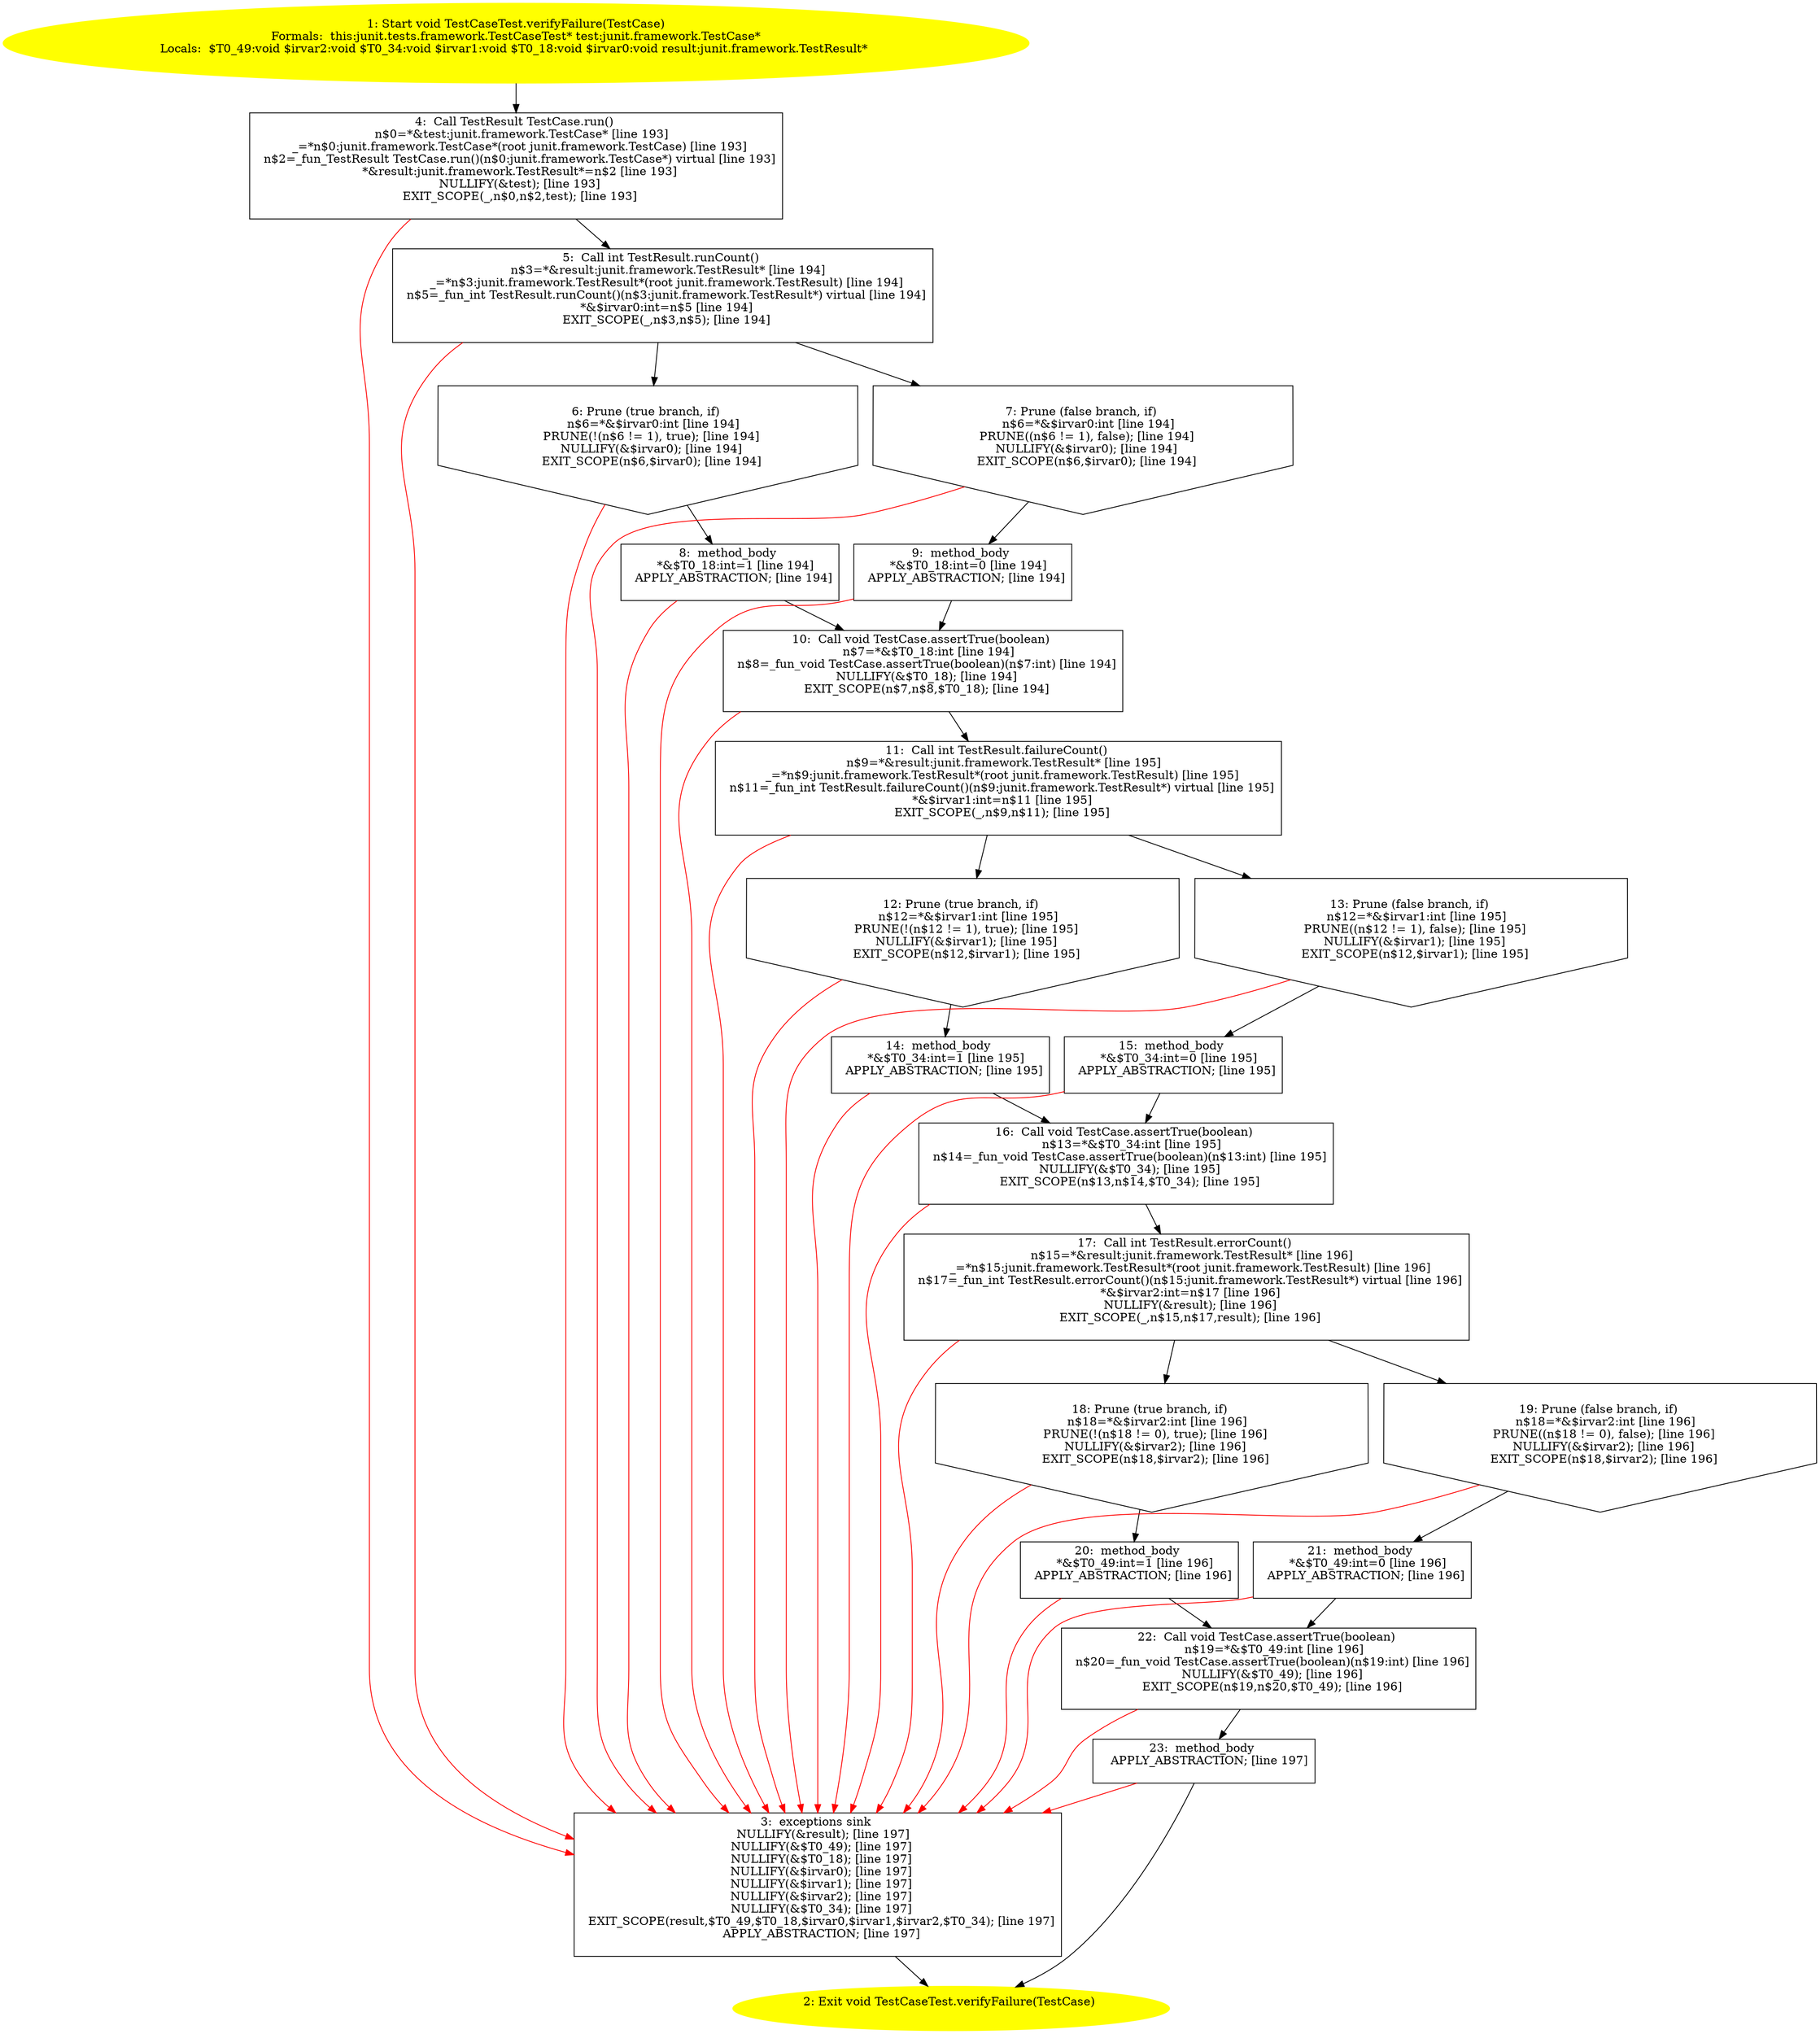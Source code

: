 /* @generated */
digraph cfg {
"junit.tests.framework.TestCaseTest.verifyFailure(junit.framework.TestCase):void.f77b74b11139a60f4644b34c99b85961_1" [label="1: Start void TestCaseTest.verifyFailure(TestCase)\nFormals:  this:junit.tests.framework.TestCaseTest* test:junit.framework.TestCase*\nLocals:  $T0_49:void $irvar2:void $T0_34:void $irvar1:void $T0_18:void $irvar0:void result:junit.framework.TestResult* \n  " color=yellow style=filled]
	

	 "junit.tests.framework.TestCaseTest.verifyFailure(junit.framework.TestCase):void.f77b74b11139a60f4644b34c99b85961_1" -> "junit.tests.framework.TestCaseTest.verifyFailure(junit.framework.TestCase):void.f77b74b11139a60f4644b34c99b85961_4" ;
"junit.tests.framework.TestCaseTest.verifyFailure(junit.framework.TestCase):void.f77b74b11139a60f4644b34c99b85961_2" [label="2: Exit void TestCaseTest.verifyFailure(TestCase) \n  " color=yellow style=filled]
	

"junit.tests.framework.TestCaseTest.verifyFailure(junit.framework.TestCase):void.f77b74b11139a60f4644b34c99b85961_3" [label="3:  exceptions sink \n   NULLIFY(&result); [line 197]\n  NULLIFY(&$T0_49); [line 197]\n  NULLIFY(&$T0_18); [line 197]\n  NULLIFY(&$irvar0); [line 197]\n  NULLIFY(&$irvar1); [line 197]\n  NULLIFY(&$irvar2); [line 197]\n  NULLIFY(&$T0_34); [line 197]\n  EXIT_SCOPE(result,$T0_49,$T0_18,$irvar0,$irvar1,$irvar2,$T0_34); [line 197]\n  APPLY_ABSTRACTION; [line 197]\n " shape="box"]
	

	 "junit.tests.framework.TestCaseTest.verifyFailure(junit.framework.TestCase):void.f77b74b11139a60f4644b34c99b85961_3" -> "junit.tests.framework.TestCaseTest.verifyFailure(junit.framework.TestCase):void.f77b74b11139a60f4644b34c99b85961_2" ;
"junit.tests.framework.TestCaseTest.verifyFailure(junit.framework.TestCase):void.f77b74b11139a60f4644b34c99b85961_4" [label="4:  Call TestResult TestCase.run() \n   n$0=*&test:junit.framework.TestCase* [line 193]\n  _=*n$0:junit.framework.TestCase*(root junit.framework.TestCase) [line 193]\n  n$2=_fun_TestResult TestCase.run()(n$0:junit.framework.TestCase*) virtual [line 193]\n  *&result:junit.framework.TestResult*=n$2 [line 193]\n  NULLIFY(&test); [line 193]\n  EXIT_SCOPE(_,n$0,n$2,test); [line 193]\n " shape="box"]
	

	 "junit.tests.framework.TestCaseTest.verifyFailure(junit.framework.TestCase):void.f77b74b11139a60f4644b34c99b85961_4" -> "junit.tests.framework.TestCaseTest.verifyFailure(junit.framework.TestCase):void.f77b74b11139a60f4644b34c99b85961_5" ;
	 "junit.tests.framework.TestCaseTest.verifyFailure(junit.framework.TestCase):void.f77b74b11139a60f4644b34c99b85961_4" -> "junit.tests.framework.TestCaseTest.verifyFailure(junit.framework.TestCase):void.f77b74b11139a60f4644b34c99b85961_3" [color="red" ];
"junit.tests.framework.TestCaseTest.verifyFailure(junit.framework.TestCase):void.f77b74b11139a60f4644b34c99b85961_5" [label="5:  Call int TestResult.runCount() \n   n$3=*&result:junit.framework.TestResult* [line 194]\n  _=*n$3:junit.framework.TestResult*(root junit.framework.TestResult) [line 194]\n  n$5=_fun_int TestResult.runCount()(n$3:junit.framework.TestResult*) virtual [line 194]\n  *&$irvar0:int=n$5 [line 194]\n  EXIT_SCOPE(_,n$3,n$5); [line 194]\n " shape="box"]
	

	 "junit.tests.framework.TestCaseTest.verifyFailure(junit.framework.TestCase):void.f77b74b11139a60f4644b34c99b85961_5" -> "junit.tests.framework.TestCaseTest.verifyFailure(junit.framework.TestCase):void.f77b74b11139a60f4644b34c99b85961_6" ;
	 "junit.tests.framework.TestCaseTest.verifyFailure(junit.framework.TestCase):void.f77b74b11139a60f4644b34c99b85961_5" -> "junit.tests.framework.TestCaseTest.verifyFailure(junit.framework.TestCase):void.f77b74b11139a60f4644b34c99b85961_7" ;
	 "junit.tests.framework.TestCaseTest.verifyFailure(junit.framework.TestCase):void.f77b74b11139a60f4644b34c99b85961_5" -> "junit.tests.framework.TestCaseTest.verifyFailure(junit.framework.TestCase):void.f77b74b11139a60f4644b34c99b85961_3" [color="red" ];
"junit.tests.framework.TestCaseTest.verifyFailure(junit.framework.TestCase):void.f77b74b11139a60f4644b34c99b85961_6" [label="6: Prune (true branch, if) \n   n$6=*&$irvar0:int [line 194]\n  PRUNE(!(n$6 != 1), true); [line 194]\n  NULLIFY(&$irvar0); [line 194]\n  EXIT_SCOPE(n$6,$irvar0); [line 194]\n " shape="invhouse"]
	

	 "junit.tests.framework.TestCaseTest.verifyFailure(junit.framework.TestCase):void.f77b74b11139a60f4644b34c99b85961_6" -> "junit.tests.framework.TestCaseTest.verifyFailure(junit.framework.TestCase):void.f77b74b11139a60f4644b34c99b85961_8" ;
	 "junit.tests.framework.TestCaseTest.verifyFailure(junit.framework.TestCase):void.f77b74b11139a60f4644b34c99b85961_6" -> "junit.tests.framework.TestCaseTest.verifyFailure(junit.framework.TestCase):void.f77b74b11139a60f4644b34c99b85961_3" [color="red" ];
"junit.tests.framework.TestCaseTest.verifyFailure(junit.framework.TestCase):void.f77b74b11139a60f4644b34c99b85961_7" [label="7: Prune (false branch, if) \n   n$6=*&$irvar0:int [line 194]\n  PRUNE((n$6 != 1), false); [line 194]\n  NULLIFY(&$irvar0); [line 194]\n  EXIT_SCOPE(n$6,$irvar0); [line 194]\n " shape="invhouse"]
	

	 "junit.tests.framework.TestCaseTest.verifyFailure(junit.framework.TestCase):void.f77b74b11139a60f4644b34c99b85961_7" -> "junit.tests.framework.TestCaseTest.verifyFailure(junit.framework.TestCase):void.f77b74b11139a60f4644b34c99b85961_9" ;
	 "junit.tests.framework.TestCaseTest.verifyFailure(junit.framework.TestCase):void.f77b74b11139a60f4644b34c99b85961_7" -> "junit.tests.framework.TestCaseTest.verifyFailure(junit.framework.TestCase):void.f77b74b11139a60f4644b34c99b85961_3" [color="red" ];
"junit.tests.framework.TestCaseTest.verifyFailure(junit.framework.TestCase):void.f77b74b11139a60f4644b34c99b85961_8" [label="8:  method_body \n   *&$T0_18:int=1 [line 194]\n  APPLY_ABSTRACTION; [line 194]\n " shape="box"]
	

	 "junit.tests.framework.TestCaseTest.verifyFailure(junit.framework.TestCase):void.f77b74b11139a60f4644b34c99b85961_8" -> "junit.tests.framework.TestCaseTest.verifyFailure(junit.framework.TestCase):void.f77b74b11139a60f4644b34c99b85961_10" ;
	 "junit.tests.framework.TestCaseTest.verifyFailure(junit.framework.TestCase):void.f77b74b11139a60f4644b34c99b85961_8" -> "junit.tests.framework.TestCaseTest.verifyFailure(junit.framework.TestCase):void.f77b74b11139a60f4644b34c99b85961_3" [color="red" ];
"junit.tests.framework.TestCaseTest.verifyFailure(junit.framework.TestCase):void.f77b74b11139a60f4644b34c99b85961_9" [label="9:  method_body \n   *&$T0_18:int=0 [line 194]\n  APPLY_ABSTRACTION; [line 194]\n " shape="box"]
	

	 "junit.tests.framework.TestCaseTest.verifyFailure(junit.framework.TestCase):void.f77b74b11139a60f4644b34c99b85961_9" -> "junit.tests.framework.TestCaseTest.verifyFailure(junit.framework.TestCase):void.f77b74b11139a60f4644b34c99b85961_10" ;
	 "junit.tests.framework.TestCaseTest.verifyFailure(junit.framework.TestCase):void.f77b74b11139a60f4644b34c99b85961_9" -> "junit.tests.framework.TestCaseTest.verifyFailure(junit.framework.TestCase):void.f77b74b11139a60f4644b34c99b85961_3" [color="red" ];
"junit.tests.framework.TestCaseTest.verifyFailure(junit.framework.TestCase):void.f77b74b11139a60f4644b34c99b85961_10" [label="10:  Call void TestCase.assertTrue(boolean) \n   n$7=*&$T0_18:int [line 194]\n  n$8=_fun_void TestCase.assertTrue(boolean)(n$7:int) [line 194]\n  NULLIFY(&$T0_18); [line 194]\n  EXIT_SCOPE(n$7,n$8,$T0_18); [line 194]\n " shape="box"]
	

	 "junit.tests.framework.TestCaseTest.verifyFailure(junit.framework.TestCase):void.f77b74b11139a60f4644b34c99b85961_10" -> "junit.tests.framework.TestCaseTest.verifyFailure(junit.framework.TestCase):void.f77b74b11139a60f4644b34c99b85961_11" ;
	 "junit.tests.framework.TestCaseTest.verifyFailure(junit.framework.TestCase):void.f77b74b11139a60f4644b34c99b85961_10" -> "junit.tests.framework.TestCaseTest.verifyFailure(junit.framework.TestCase):void.f77b74b11139a60f4644b34c99b85961_3" [color="red" ];
"junit.tests.framework.TestCaseTest.verifyFailure(junit.framework.TestCase):void.f77b74b11139a60f4644b34c99b85961_11" [label="11:  Call int TestResult.failureCount() \n   n$9=*&result:junit.framework.TestResult* [line 195]\n  _=*n$9:junit.framework.TestResult*(root junit.framework.TestResult) [line 195]\n  n$11=_fun_int TestResult.failureCount()(n$9:junit.framework.TestResult*) virtual [line 195]\n  *&$irvar1:int=n$11 [line 195]\n  EXIT_SCOPE(_,n$9,n$11); [line 195]\n " shape="box"]
	

	 "junit.tests.framework.TestCaseTest.verifyFailure(junit.framework.TestCase):void.f77b74b11139a60f4644b34c99b85961_11" -> "junit.tests.framework.TestCaseTest.verifyFailure(junit.framework.TestCase):void.f77b74b11139a60f4644b34c99b85961_12" ;
	 "junit.tests.framework.TestCaseTest.verifyFailure(junit.framework.TestCase):void.f77b74b11139a60f4644b34c99b85961_11" -> "junit.tests.framework.TestCaseTest.verifyFailure(junit.framework.TestCase):void.f77b74b11139a60f4644b34c99b85961_13" ;
	 "junit.tests.framework.TestCaseTest.verifyFailure(junit.framework.TestCase):void.f77b74b11139a60f4644b34c99b85961_11" -> "junit.tests.framework.TestCaseTest.verifyFailure(junit.framework.TestCase):void.f77b74b11139a60f4644b34c99b85961_3" [color="red" ];
"junit.tests.framework.TestCaseTest.verifyFailure(junit.framework.TestCase):void.f77b74b11139a60f4644b34c99b85961_12" [label="12: Prune (true branch, if) \n   n$12=*&$irvar1:int [line 195]\n  PRUNE(!(n$12 != 1), true); [line 195]\n  NULLIFY(&$irvar1); [line 195]\n  EXIT_SCOPE(n$12,$irvar1); [line 195]\n " shape="invhouse"]
	

	 "junit.tests.framework.TestCaseTest.verifyFailure(junit.framework.TestCase):void.f77b74b11139a60f4644b34c99b85961_12" -> "junit.tests.framework.TestCaseTest.verifyFailure(junit.framework.TestCase):void.f77b74b11139a60f4644b34c99b85961_14" ;
	 "junit.tests.framework.TestCaseTest.verifyFailure(junit.framework.TestCase):void.f77b74b11139a60f4644b34c99b85961_12" -> "junit.tests.framework.TestCaseTest.verifyFailure(junit.framework.TestCase):void.f77b74b11139a60f4644b34c99b85961_3" [color="red" ];
"junit.tests.framework.TestCaseTest.verifyFailure(junit.framework.TestCase):void.f77b74b11139a60f4644b34c99b85961_13" [label="13: Prune (false branch, if) \n   n$12=*&$irvar1:int [line 195]\n  PRUNE((n$12 != 1), false); [line 195]\n  NULLIFY(&$irvar1); [line 195]\n  EXIT_SCOPE(n$12,$irvar1); [line 195]\n " shape="invhouse"]
	

	 "junit.tests.framework.TestCaseTest.verifyFailure(junit.framework.TestCase):void.f77b74b11139a60f4644b34c99b85961_13" -> "junit.tests.framework.TestCaseTest.verifyFailure(junit.framework.TestCase):void.f77b74b11139a60f4644b34c99b85961_15" ;
	 "junit.tests.framework.TestCaseTest.verifyFailure(junit.framework.TestCase):void.f77b74b11139a60f4644b34c99b85961_13" -> "junit.tests.framework.TestCaseTest.verifyFailure(junit.framework.TestCase):void.f77b74b11139a60f4644b34c99b85961_3" [color="red" ];
"junit.tests.framework.TestCaseTest.verifyFailure(junit.framework.TestCase):void.f77b74b11139a60f4644b34c99b85961_14" [label="14:  method_body \n   *&$T0_34:int=1 [line 195]\n  APPLY_ABSTRACTION; [line 195]\n " shape="box"]
	

	 "junit.tests.framework.TestCaseTest.verifyFailure(junit.framework.TestCase):void.f77b74b11139a60f4644b34c99b85961_14" -> "junit.tests.framework.TestCaseTest.verifyFailure(junit.framework.TestCase):void.f77b74b11139a60f4644b34c99b85961_16" ;
	 "junit.tests.framework.TestCaseTest.verifyFailure(junit.framework.TestCase):void.f77b74b11139a60f4644b34c99b85961_14" -> "junit.tests.framework.TestCaseTest.verifyFailure(junit.framework.TestCase):void.f77b74b11139a60f4644b34c99b85961_3" [color="red" ];
"junit.tests.framework.TestCaseTest.verifyFailure(junit.framework.TestCase):void.f77b74b11139a60f4644b34c99b85961_15" [label="15:  method_body \n   *&$T0_34:int=0 [line 195]\n  APPLY_ABSTRACTION; [line 195]\n " shape="box"]
	

	 "junit.tests.framework.TestCaseTest.verifyFailure(junit.framework.TestCase):void.f77b74b11139a60f4644b34c99b85961_15" -> "junit.tests.framework.TestCaseTest.verifyFailure(junit.framework.TestCase):void.f77b74b11139a60f4644b34c99b85961_16" ;
	 "junit.tests.framework.TestCaseTest.verifyFailure(junit.framework.TestCase):void.f77b74b11139a60f4644b34c99b85961_15" -> "junit.tests.framework.TestCaseTest.verifyFailure(junit.framework.TestCase):void.f77b74b11139a60f4644b34c99b85961_3" [color="red" ];
"junit.tests.framework.TestCaseTest.verifyFailure(junit.framework.TestCase):void.f77b74b11139a60f4644b34c99b85961_16" [label="16:  Call void TestCase.assertTrue(boolean) \n   n$13=*&$T0_34:int [line 195]\n  n$14=_fun_void TestCase.assertTrue(boolean)(n$13:int) [line 195]\n  NULLIFY(&$T0_34); [line 195]\n  EXIT_SCOPE(n$13,n$14,$T0_34); [line 195]\n " shape="box"]
	

	 "junit.tests.framework.TestCaseTest.verifyFailure(junit.framework.TestCase):void.f77b74b11139a60f4644b34c99b85961_16" -> "junit.tests.framework.TestCaseTest.verifyFailure(junit.framework.TestCase):void.f77b74b11139a60f4644b34c99b85961_17" ;
	 "junit.tests.framework.TestCaseTest.verifyFailure(junit.framework.TestCase):void.f77b74b11139a60f4644b34c99b85961_16" -> "junit.tests.framework.TestCaseTest.verifyFailure(junit.framework.TestCase):void.f77b74b11139a60f4644b34c99b85961_3" [color="red" ];
"junit.tests.framework.TestCaseTest.verifyFailure(junit.framework.TestCase):void.f77b74b11139a60f4644b34c99b85961_17" [label="17:  Call int TestResult.errorCount() \n   n$15=*&result:junit.framework.TestResult* [line 196]\n  _=*n$15:junit.framework.TestResult*(root junit.framework.TestResult) [line 196]\n  n$17=_fun_int TestResult.errorCount()(n$15:junit.framework.TestResult*) virtual [line 196]\n  *&$irvar2:int=n$17 [line 196]\n  NULLIFY(&result); [line 196]\n  EXIT_SCOPE(_,n$15,n$17,result); [line 196]\n " shape="box"]
	

	 "junit.tests.framework.TestCaseTest.verifyFailure(junit.framework.TestCase):void.f77b74b11139a60f4644b34c99b85961_17" -> "junit.tests.framework.TestCaseTest.verifyFailure(junit.framework.TestCase):void.f77b74b11139a60f4644b34c99b85961_18" ;
	 "junit.tests.framework.TestCaseTest.verifyFailure(junit.framework.TestCase):void.f77b74b11139a60f4644b34c99b85961_17" -> "junit.tests.framework.TestCaseTest.verifyFailure(junit.framework.TestCase):void.f77b74b11139a60f4644b34c99b85961_19" ;
	 "junit.tests.framework.TestCaseTest.verifyFailure(junit.framework.TestCase):void.f77b74b11139a60f4644b34c99b85961_17" -> "junit.tests.framework.TestCaseTest.verifyFailure(junit.framework.TestCase):void.f77b74b11139a60f4644b34c99b85961_3" [color="red" ];
"junit.tests.framework.TestCaseTest.verifyFailure(junit.framework.TestCase):void.f77b74b11139a60f4644b34c99b85961_18" [label="18: Prune (true branch, if) \n   n$18=*&$irvar2:int [line 196]\n  PRUNE(!(n$18 != 0), true); [line 196]\n  NULLIFY(&$irvar2); [line 196]\n  EXIT_SCOPE(n$18,$irvar2); [line 196]\n " shape="invhouse"]
	

	 "junit.tests.framework.TestCaseTest.verifyFailure(junit.framework.TestCase):void.f77b74b11139a60f4644b34c99b85961_18" -> "junit.tests.framework.TestCaseTest.verifyFailure(junit.framework.TestCase):void.f77b74b11139a60f4644b34c99b85961_20" ;
	 "junit.tests.framework.TestCaseTest.verifyFailure(junit.framework.TestCase):void.f77b74b11139a60f4644b34c99b85961_18" -> "junit.tests.framework.TestCaseTest.verifyFailure(junit.framework.TestCase):void.f77b74b11139a60f4644b34c99b85961_3" [color="red" ];
"junit.tests.framework.TestCaseTest.verifyFailure(junit.framework.TestCase):void.f77b74b11139a60f4644b34c99b85961_19" [label="19: Prune (false branch, if) \n   n$18=*&$irvar2:int [line 196]\n  PRUNE((n$18 != 0), false); [line 196]\n  NULLIFY(&$irvar2); [line 196]\n  EXIT_SCOPE(n$18,$irvar2); [line 196]\n " shape="invhouse"]
	

	 "junit.tests.framework.TestCaseTest.verifyFailure(junit.framework.TestCase):void.f77b74b11139a60f4644b34c99b85961_19" -> "junit.tests.framework.TestCaseTest.verifyFailure(junit.framework.TestCase):void.f77b74b11139a60f4644b34c99b85961_21" ;
	 "junit.tests.framework.TestCaseTest.verifyFailure(junit.framework.TestCase):void.f77b74b11139a60f4644b34c99b85961_19" -> "junit.tests.framework.TestCaseTest.verifyFailure(junit.framework.TestCase):void.f77b74b11139a60f4644b34c99b85961_3" [color="red" ];
"junit.tests.framework.TestCaseTest.verifyFailure(junit.framework.TestCase):void.f77b74b11139a60f4644b34c99b85961_20" [label="20:  method_body \n   *&$T0_49:int=1 [line 196]\n  APPLY_ABSTRACTION; [line 196]\n " shape="box"]
	

	 "junit.tests.framework.TestCaseTest.verifyFailure(junit.framework.TestCase):void.f77b74b11139a60f4644b34c99b85961_20" -> "junit.tests.framework.TestCaseTest.verifyFailure(junit.framework.TestCase):void.f77b74b11139a60f4644b34c99b85961_22" ;
	 "junit.tests.framework.TestCaseTest.verifyFailure(junit.framework.TestCase):void.f77b74b11139a60f4644b34c99b85961_20" -> "junit.tests.framework.TestCaseTest.verifyFailure(junit.framework.TestCase):void.f77b74b11139a60f4644b34c99b85961_3" [color="red" ];
"junit.tests.framework.TestCaseTest.verifyFailure(junit.framework.TestCase):void.f77b74b11139a60f4644b34c99b85961_21" [label="21:  method_body \n   *&$T0_49:int=0 [line 196]\n  APPLY_ABSTRACTION; [line 196]\n " shape="box"]
	

	 "junit.tests.framework.TestCaseTest.verifyFailure(junit.framework.TestCase):void.f77b74b11139a60f4644b34c99b85961_21" -> "junit.tests.framework.TestCaseTest.verifyFailure(junit.framework.TestCase):void.f77b74b11139a60f4644b34c99b85961_22" ;
	 "junit.tests.framework.TestCaseTest.verifyFailure(junit.framework.TestCase):void.f77b74b11139a60f4644b34c99b85961_21" -> "junit.tests.framework.TestCaseTest.verifyFailure(junit.framework.TestCase):void.f77b74b11139a60f4644b34c99b85961_3" [color="red" ];
"junit.tests.framework.TestCaseTest.verifyFailure(junit.framework.TestCase):void.f77b74b11139a60f4644b34c99b85961_22" [label="22:  Call void TestCase.assertTrue(boolean) \n   n$19=*&$T0_49:int [line 196]\n  n$20=_fun_void TestCase.assertTrue(boolean)(n$19:int) [line 196]\n  NULLIFY(&$T0_49); [line 196]\n  EXIT_SCOPE(n$19,n$20,$T0_49); [line 196]\n " shape="box"]
	

	 "junit.tests.framework.TestCaseTest.verifyFailure(junit.framework.TestCase):void.f77b74b11139a60f4644b34c99b85961_22" -> "junit.tests.framework.TestCaseTest.verifyFailure(junit.framework.TestCase):void.f77b74b11139a60f4644b34c99b85961_23" ;
	 "junit.tests.framework.TestCaseTest.verifyFailure(junit.framework.TestCase):void.f77b74b11139a60f4644b34c99b85961_22" -> "junit.tests.framework.TestCaseTest.verifyFailure(junit.framework.TestCase):void.f77b74b11139a60f4644b34c99b85961_3" [color="red" ];
"junit.tests.framework.TestCaseTest.verifyFailure(junit.framework.TestCase):void.f77b74b11139a60f4644b34c99b85961_23" [label="23:  method_body \n   APPLY_ABSTRACTION; [line 197]\n " shape="box"]
	

	 "junit.tests.framework.TestCaseTest.verifyFailure(junit.framework.TestCase):void.f77b74b11139a60f4644b34c99b85961_23" -> "junit.tests.framework.TestCaseTest.verifyFailure(junit.framework.TestCase):void.f77b74b11139a60f4644b34c99b85961_2" ;
	 "junit.tests.framework.TestCaseTest.verifyFailure(junit.framework.TestCase):void.f77b74b11139a60f4644b34c99b85961_23" -> "junit.tests.framework.TestCaseTest.verifyFailure(junit.framework.TestCase):void.f77b74b11139a60f4644b34c99b85961_3" [color="red" ];
}
